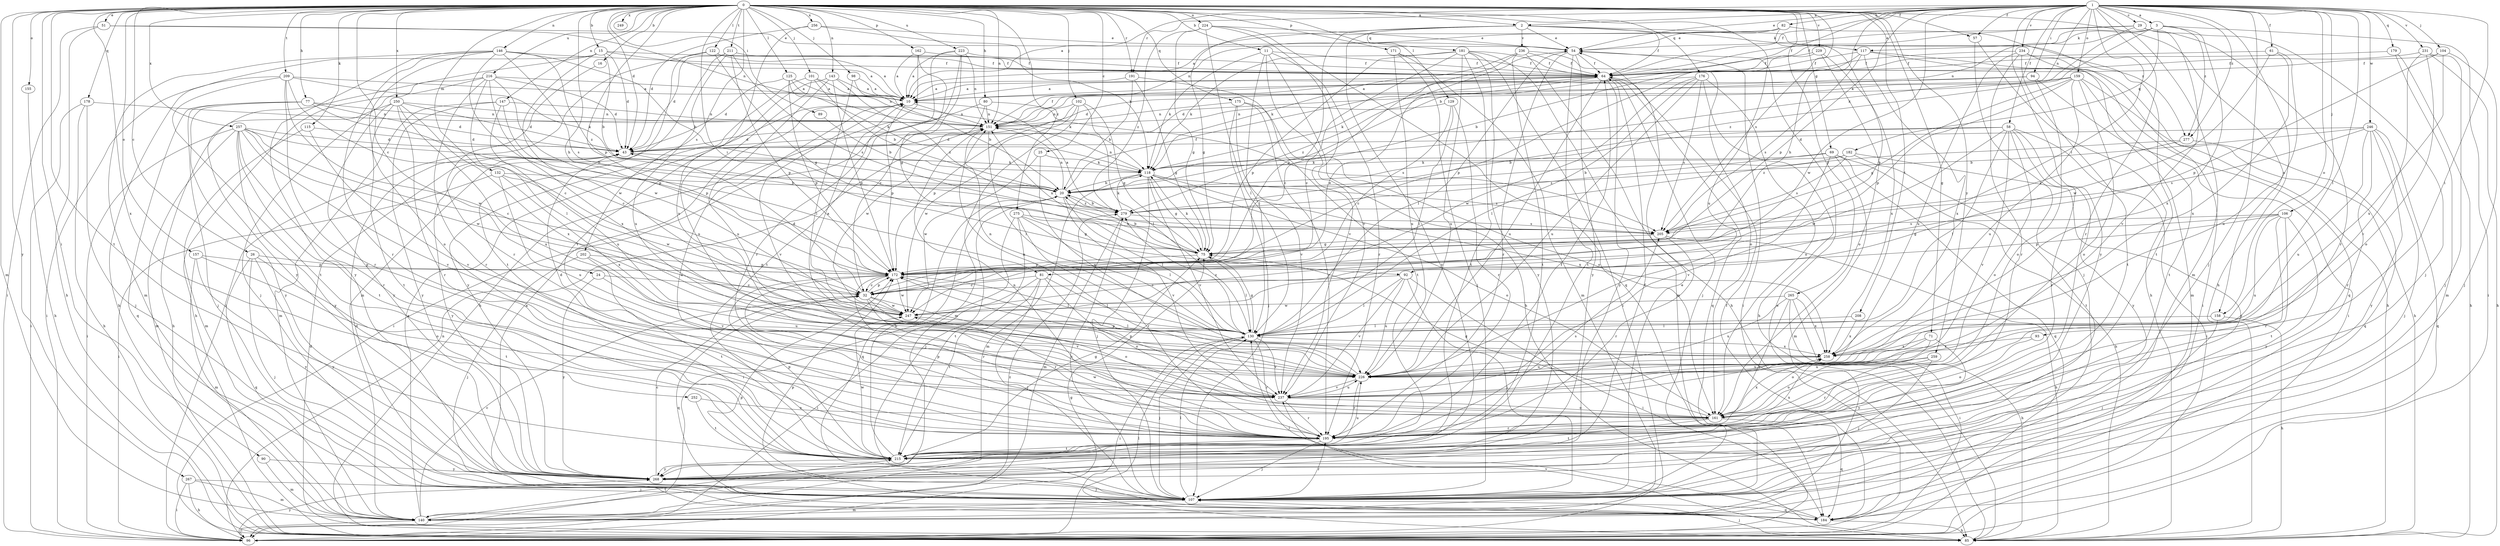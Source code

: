 strict digraph  {
0;
1;
2;
3;
10;
11;
15;
16;
20;
24;
25;
26;
29;
32;
43;
51;
54;
57;
58;
61;
64;
69;
71;
75;
77;
80;
81;
82;
85;
89;
90;
92;
93;
94;
96;
98;
101;
102;
104;
106;
107;
115;
117;
118;
122;
125;
129;
130;
132;
140;
143;
146;
147;
151;
155;
157;
158;
159;
161;
162;
171;
172;
175;
176;
178;
179;
181;
182;
184;
191;
195;
202;
205;
208;
209;
211;
215;
216;
223;
224;
226;
229;
231;
234;
236;
237;
246;
247;
249;
250;
252;
256;
257;
258;
259;
265;
267;
268;
275;
277;
279;
0 -> 2  [label=a];
0 -> 11  [label=b];
0 -> 15  [label=b];
0 -> 16  [label=b];
0 -> 24  [label=c];
0 -> 25  [label=c];
0 -> 26  [label=c];
0 -> 43  [label=d];
0 -> 51  [label=e];
0 -> 57  [label=f];
0 -> 69  [label=g];
0 -> 71  [label=g];
0 -> 77  [label=h];
0 -> 80  [label=h];
0 -> 81  [label=h];
0 -> 89  [label=i];
0 -> 90  [label=i];
0 -> 92  [label=i];
0 -> 98  [label=j];
0 -> 101  [label=j];
0 -> 102  [label=j];
0 -> 115  [label=k];
0 -> 122  [label=l];
0 -> 125  [label=l];
0 -> 129  [label=l];
0 -> 132  [label=m];
0 -> 140  [label=m];
0 -> 143  [label=n];
0 -> 146  [label=n];
0 -> 147  [label=n];
0 -> 151  [label=n];
0 -> 155  [label=o];
0 -> 157  [label=o];
0 -> 158  [label=o];
0 -> 162  [label=p];
0 -> 171  [label=p];
0 -> 172  [label=p];
0 -> 175  [label=q];
0 -> 176  [label=q];
0 -> 178  [label=q];
0 -> 191  [label=r];
0 -> 202  [label=s];
0 -> 205  [label=s];
0 -> 208  [label=t];
0 -> 209  [label=t];
0 -> 211  [label=t];
0 -> 215  [label=t];
0 -> 216  [label=u];
0 -> 223  [label=u];
0 -> 224  [label=u];
0 -> 226  [label=u];
0 -> 229  [label=v];
0 -> 249  [label=x];
0 -> 250  [label=x];
0 -> 252  [label=x];
0 -> 256  [label=x];
0 -> 257  [label=x];
0 -> 259  [label=y];
0 -> 265  [label=y];
0 -> 267  [label=y];
0 -> 275  [label=z];
1 -> 2  [label=a];
1 -> 3  [label=a];
1 -> 10  [label=a];
1 -> 20  [label=b];
1 -> 29  [label=c];
1 -> 54  [label=e];
1 -> 57  [label=f];
1 -> 58  [label=f];
1 -> 61  [label=f];
1 -> 64  [label=f];
1 -> 81  [label=h];
1 -> 82  [label=h];
1 -> 85  [label=h];
1 -> 92  [label=i];
1 -> 93  [label=i];
1 -> 94  [label=i];
1 -> 104  [label=j];
1 -> 106  [label=j];
1 -> 107  [label=j];
1 -> 130  [label=l];
1 -> 140  [label=m];
1 -> 151  [label=n];
1 -> 158  [label=o];
1 -> 159  [label=o];
1 -> 172  [label=p];
1 -> 179  [label=q];
1 -> 191  [label=r];
1 -> 195  [label=r];
1 -> 231  [label=v];
1 -> 234  [label=v];
1 -> 246  [label=w];
1 -> 247  [label=w];
1 -> 268  [label=y];
1 -> 277  [label=z];
2 -> 54  [label=e];
2 -> 64  [label=f];
2 -> 75  [label=g];
2 -> 117  [label=k];
2 -> 172  [label=p];
2 -> 181  [label=q];
2 -> 236  [label=v];
2 -> 268  [label=y];
2 -> 277  [label=z];
3 -> 64  [label=f];
3 -> 96  [label=i];
3 -> 117  [label=k];
3 -> 151  [label=n];
3 -> 182  [label=q];
3 -> 258  [label=x];
3 -> 277  [label=z];
3 -> 279  [label=z];
10 -> 151  [label=n];
10 -> 172  [label=p];
10 -> 237  [label=v];
11 -> 64  [label=f];
11 -> 85  [label=h];
11 -> 118  [label=k];
11 -> 130  [label=l];
11 -> 195  [label=r];
11 -> 237  [label=v];
15 -> 10  [label=a];
15 -> 20  [label=b];
15 -> 43  [label=d];
15 -> 64  [label=f];
15 -> 85  [label=h];
15 -> 247  [label=w];
15 -> 268  [label=y];
16 -> 195  [label=r];
20 -> 64  [label=f];
20 -> 107  [label=j];
20 -> 130  [label=l];
20 -> 151  [label=n];
20 -> 184  [label=q];
20 -> 237  [label=v];
20 -> 279  [label=z];
24 -> 32  [label=c];
24 -> 226  [label=u];
24 -> 268  [label=y];
25 -> 118  [label=k];
25 -> 226  [label=u];
25 -> 247  [label=w];
26 -> 107  [label=j];
26 -> 172  [label=p];
26 -> 184  [label=q];
26 -> 215  [label=t];
26 -> 268  [label=y];
29 -> 54  [label=e];
29 -> 64  [label=f];
29 -> 107  [label=j];
29 -> 118  [label=k];
29 -> 195  [label=r];
29 -> 237  [label=v];
32 -> 43  [label=d];
32 -> 54  [label=e];
32 -> 161  [label=o];
32 -> 172  [label=p];
32 -> 184  [label=q];
32 -> 195  [label=r];
32 -> 237  [label=v];
32 -> 247  [label=w];
43 -> 118  [label=k];
43 -> 268  [label=y];
51 -> 54  [label=e];
51 -> 85  [label=h];
51 -> 96  [label=i];
51 -> 151  [label=n];
54 -> 64  [label=f];
54 -> 96  [label=i];
54 -> 130  [label=l];
54 -> 195  [label=r];
54 -> 215  [label=t];
54 -> 268  [label=y];
57 -> 85  [label=h];
57 -> 107  [label=j];
58 -> 20  [label=b];
58 -> 43  [label=d];
58 -> 96  [label=i];
58 -> 130  [label=l];
58 -> 161  [label=o];
58 -> 195  [label=r];
58 -> 237  [label=v];
58 -> 247  [label=w];
58 -> 268  [label=y];
61 -> 64  [label=f];
61 -> 226  [label=u];
61 -> 247  [label=w];
61 -> 258  [label=x];
64 -> 10  [label=a];
64 -> 107  [label=j];
64 -> 118  [label=k];
64 -> 184  [label=q];
64 -> 226  [label=u];
64 -> 268  [label=y];
64 -> 279  [label=z];
69 -> 85  [label=h];
69 -> 118  [label=k];
69 -> 140  [label=m];
69 -> 184  [label=q];
69 -> 237  [label=v];
69 -> 279  [label=z];
71 -> 161  [label=o];
71 -> 237  [label=v];
71 -> 258  [label=x];
71 -> 268  [label=y];
75 -> 20  [label=b];
75 -> 118  [label=k];
75 -> 130  [label=l];
75 -> 151  [label=n];
75 -> 172  [label=p];
77 -> 32  [label=c];
77 -> 43  [label=d];
77 -> 107  [label=j];
77 -> 151  [label=n];
77 -> 184  [label=q];
77 -> 268  [label=y];
80 -> 96  [label=i];
80 -> 151  [label=n];
80 -> 205  [label=s];
80 -> 247  [label=w];
81 -> 32  [label=c];
81 -> 96  [label=i];
81 -> 107  [label=j];
81 -> 130  [label=l];
81 -> 161  [label=o];
81 -> 215  [label=t];
82 -> 10  [label=a];
82 -> 54  [label=e];
82 -> 151  [label=n];
82 -> 172  [label=p];
82 -> 215  [label=t];
85 -> 43  [label=d];
85 -> 54  [label=e];
85 -> 107  [label=j];
85 -> 130  [label=l];
85 -> 237  [label=v];
89 -> 20  [label=b];
90 -> 140  [label=m];
90 -> 268  [label=y];
92 -> 32  [label=c];
92 -> 96  [label=i];
92 -> 107  [label=j];
92 -> 130  [label=l];
92 -> 226  [label=u];
92 -> 237  [label=v];
93 -> 161  [label=o];
93 -> 258  [label=x];
94 -> 10  [label=a];
94 -> 43  [label=d];
94 -> 96  [label=i];
94 -> 161  [label=o];
96 -> 75  [label=g];
96 -> 151  [label=n];
96 -> 268  [label=y];
96 -> 279  [label=z];
98 -> 10  [label=a];
98 -> 20  [label=b];
98 -> 130  [label=l];
101 -> 10  [label=a];
101 -> 20  [label=b];
101 -> 118  [label=k];
101 -> 226  [label=u];
101 -> 268  [label=y];
102 -> 75  [label=g];
102 -> 130  [label=l];
102 -> 140  [label=m];
102 -> 151  [label=n];
102 -> 172  [label=p];
102 -> 247  [label=w];
104 -> 64  [label=f];
104 -> 107  [label=j];
104 -> 172  [label=p];
104 -> 258  [label=x];
106 -> 75  [label=g];
106 -> 172  [label=p];
106 -> 195  [label=r];
106 -> 205  [label=s];
106 -> 215  [label=t];
106 -> 226  [label=u];
106 -> 268  [label=y];
107 -> 10  [label=a];
107 -> 43  [label=d];
107 -> 54  [label=e];
107 -> 130  [label=l];
107 -> 140  [label=m];
107 -> 172  [label=p];
107 -> 184  [label=q];
107 -> 195  [label=r];
107 -> 279  [label=z];
115 -> 43  [label=d];
115 -> 140  [label=m];
115 -> 237  [label=v];
117 -> 20  [label=b];
117 -> 64  [label=f];
117 -> 85  [label=h];
117 -> 184  [label=q];
117 -> 205  [label=s];
117 -> 258  [label=x];
118 -> 20  [label=b];
118 -> 75  [label=g];
118 -> 107  [label=j];
118 -> 140  [label=m];
118 -> 151  [label=n];
118 -> 161  [label=o];
118 -> 205  [label=s];
118 -> 237  [label=v];
118 -> 258  [label=x];
122 -> 10  [label=a];
122 -> 64  [label=f];
122 -> 75  [label=g];
122 -> 96  [label=i];
122 -> 215  [label=t];
125 -> 10  [label=a];
125 -> 43  [label=d];
125 -> 118  [label=k];
125 -> 151  [label=n];
125 -> 172  [label=p];
129 -> 32  [label=c];
129 -> 130  [label=l];
129 -> 151  [label=n];
129 -> 195  [label=r];
130 -> 75  [label=g];
130 -> 96  [label=i];
130 -> 107  [label=j];
130 -> 151  [label=n];
130 -> 195  [label=r];
130 -> 237  [label=v];
130 -> 258  [label=x];
130 -> 279  [label=z];
132 -> 20  [label=b];
132 -> 96  [label=i];
132 -> 226  [label=u];
132 -> 247  [label=w];
132 -> 258  [label=x];
140 -> 10  [label=a];
140 -> 32  [label=c];
140 -> 96  [label=i];
140 -> 215  [label=t];
143 -> 10  [label=a];
143 -> 172  [label=p];
143 -> 226  [label=u];
143 -> 237  [label=v];
143 -> 279  [label=z];
146 -> 20  [label=b];
146 -> 64  [label=f];
146 -> 140  [label=m];
146 -> 161  [label=o];
146 -> 195  [label=r];
146 -> 205  [label=s];
146 -> 247  [label=w];
146 -> 268  [label=y];
146 -> 279  [label=z];
147 -> 140  [label=m];
147 -> 151  [label=n];
147 -> 172  [label=p];
147 -> 226  [label=u];
147 -> 268  [label=y];
151 -> 43  [label=d];
151 -> 64  [label=f];
151 -> 130  [label=l];
155 -> 85  [label=h];
157 -> 140  [label=m];
157 -> 161  [label=o];
157 -> 172  [label=p];
157 -> 268  [label=y];
158 -> 85  [label=h];
158 -> 107  [label=j];
158 -> 130  [label=l];
159 -> 10  [label=a];
159 -> 43  [label=d];
159 -> 75  [label=g];
159 -> 85  [label=h];
159 -> 161  [label=o];
159 -> 172  [label=p];
159 -> 215  [label=t];
159 -> 226  [label=u];
161 -> 75  [label=g];
161 -> 184  [label=q];
161 -> 195  [label=r];
161 -> 215  [label=t];
161 -> 258  [label=x];
162 -> 10  [label=a];
162 -> 64  [label=f];
162 -> 75  [label=g];
162 -> 195  [label=r];
171 -> 64  [label=f];
171 -> 107  [label=j];
171 -> 140  [label=m];
171 -> 226  [label=u];
172 -> 32  [label=c];
172 -> 130  [label=l];
172 -> 195  [label=r];
172 -> 247  [label=w];
175 -> 107  [label=j];
175 -> 151  [label=n];
175 -> 161  [label=o];
175 -> 195  [label=r];
175 -> 237  [label=v];
176 -> 10  [label=a];
176 -> 85  [label=h];
176 -> 130  [label=l];
176 -> 161  [label=o];
176 -> 205  [label=s];
176 -> 226  [label=u];
176 -> 247  [label=w];
178 -> 85  [label=h];
178 -> 96  [label=i];
178 -> 107  [label=j];
178 -> 151  [label=n];
179 -> 64  [label=f];
179 -> 85  [label=h];
179 -> 140  [label=m];
181 -> 32  [label=c];
181 -> 64  [label=f];
181 -> 96  [label=i];
181 -> 118  [label=k];
181 -> 140  [label=m];
181 -> 172  [label=p];
181 -> 215  [label=t];
181 -> 226  [label=u];
181 -> 268  [label=y];
182 -> 20  [label=b];
182 -> 118  [label=k];
182 -> 205  [label=s];
182 -> 215  [label=t];
182 -> 268  [label=y];
184 -> 64  [label=f];
184 -> 85  [label=h];
184 -> 130  [label=l];
184 -> 172  [label=p];
191 -> 10  [label=a];
191 -> 20  [label=b];
191 -> 75  [label=g];
191 -> 215  [label=t];
195 -> 10  [label=a];
195 -> 64  [label=f];
195 -> 107  [label=j];
195 -> 151  [label=n];
195 -> 172  [label=p];
195 -> 205  [label=s];
195 -> 215  [label=t];
195 -> 247  [label=w];
195 -> 258  [label=x];
202 -> 107  [label=j];
202 -> 172  [label=p];
202 -> 215  [label=t];
202 -> 237  [label=v];
205 -> 75  [label=g];
205 -> 85  [label=h];
205 -> 195  [label=r];
208 -> 130  [label=l];
208 -> 258  [label=x];
209 -> 10  [label=a];
209 -> 32  [label=c];
209 -> 96  [label=i];
209 -> 118  [label=k];
209 -> 195  [label=r];
209 -> 215  [label=t];
209 -> 247  [label=w];
211 -> 43  [label=d];
211 -> 64  [label=f];
211 -> 140  [label=m];
211 -> 172  [label=p];
211 -> 205  [label=s];
211 -> 226  [label=u];
215 -> 20  [label=b];
215 -> 75  [label=g];
215 -> 172  [label=p];
215 -> 226  [label=u];
215 -> 247  [label=w];
215 -> 268  [label=y];
216 -> 10  [label=a];
216 -> 43  [label=d];
216 -> 85  [label=h];
216 -> 107  [label=j];
216 -> 130  [label=l];
216 -> 172  [label=p];
216 -> 195  [label=r];
216 -> 258  [label=x];
223 -> 10  [label=a];
223 -> 32  [label=c];
223 -> 64  [label=f];
223 -> 85  [label=h];
223 -> 151  [label=n];
223 -> 215  [label=t];
224 -> 54  [label=e];
224 -> 75  [label=g];
224 -> 130  [label=l];
224 -> 184  [label=q];
224 -> 237  [label=v];
224 -> 279  [label=z];
226 -> 151  [label=n];
226 -> 172  [label=p];
226 -> 195  [label=r];
226 -> 237  [label=v];
229 -> 64  [label=f];
229 -> 161  [label=o];
229 -> 172  [label=p];
229 -> 258  [label=x];
231 -> 64  [label=f];
231 -> 85  [label=h];
231 -> 107  [label=j];
231 -> 161  [label=o];
231 -> 237  [label=v];
234 -> 64  [label=f];
234 -> 96  [label=i];
234 -> 140  [label=m];
234 -> 195  [label=r];
234 -> 215  [label=t];
234 -> 226  [label=u];
236 -> 32  [label=c];
236 -> 64  [label=f];
236 -> 85  [label=h];
236 -> 118  [label=k];
236 -> 161  [label=o];
236 -> 215  [label=t];
237 -> 43  [label=d];
237 -> 161  [label=o];
237 -> 172  [label=p];
237 -> 195  [label=r];
237 -> 226  [label=u];
246 -> 20  [label=b];
246 -> 43  [label=d];
246 -> 107  [label=j];
246 -> 184  [label=q];
246 -> 195  [label=r];
246 -> 205  [label=s];
246 -> 226  [label=u];
246 -> 268  [label=y];
247 -> 10  [label=a];
247 -> 130  [label=l];
250 -> 43  [label=d];
250 -> 85  [label=h];
250 -> 151  [label=n];
250 -> 195  [label=r];
250 -> 215  [label=t];
250 -> 226  [label=u];
250 -> 258  [label=x];
250 -> 268  [label=y];
252 -> 161  [label=o];
252 -> 215  [label=t];
256 -> 43  [label=d];
256 -> 54  [label=e];
256 -> 118  [label=k];
256 -> 226  [label=u];
257 -> 20  [label=b];
257 -> 32  [label=c];
257 -> 43  [label=d];
257 -> 96  [label=i];
257 -> 140  [label=m];
257 -> 195  [label=r];
257 -> 215  [label=t];
257 -> 237  [label=v];
257 -> 247  [label=w];
257 -> 268  [label=y];
258 -> 226  [label=u];
259 -> 107  [label=j];
259 -> 161  [label=o];
259 -> 195  [label=r];
259 -> 226  [label=u];
265 -> 85  [label=h];
265 -> 96  [label=i];
265 -> 195  [label=r];
265 -> 226  [label=u];
265 -> 247  [label=w];
265 -> 258  [label=x];
267 -> 85  [label=h];
267 -> 96  [label=i];
267 -> 107  [label=j];
267 -> 140  [label=m];
268 -> 32  [label=c];
268 -> 64  [label=f];
268 -> 107  [label=j];
275 -> 75  [label=g];
275 -> 96  [label=i];
275 -> 130  [label=l];
275 -> 195  [label=r];
275 -> 205  [label=s];
275 -> 215  [label=t];
277 -> 184  [label=q];
277 -> 205  [label=s];
277 -> 279  [label=z];
279 -> 10  [label=a];
279 -> 20  [label=b];
279 -> 118  [label=k];
279 -> 140  [label=m];
279 -> 205  [label=s];
}

